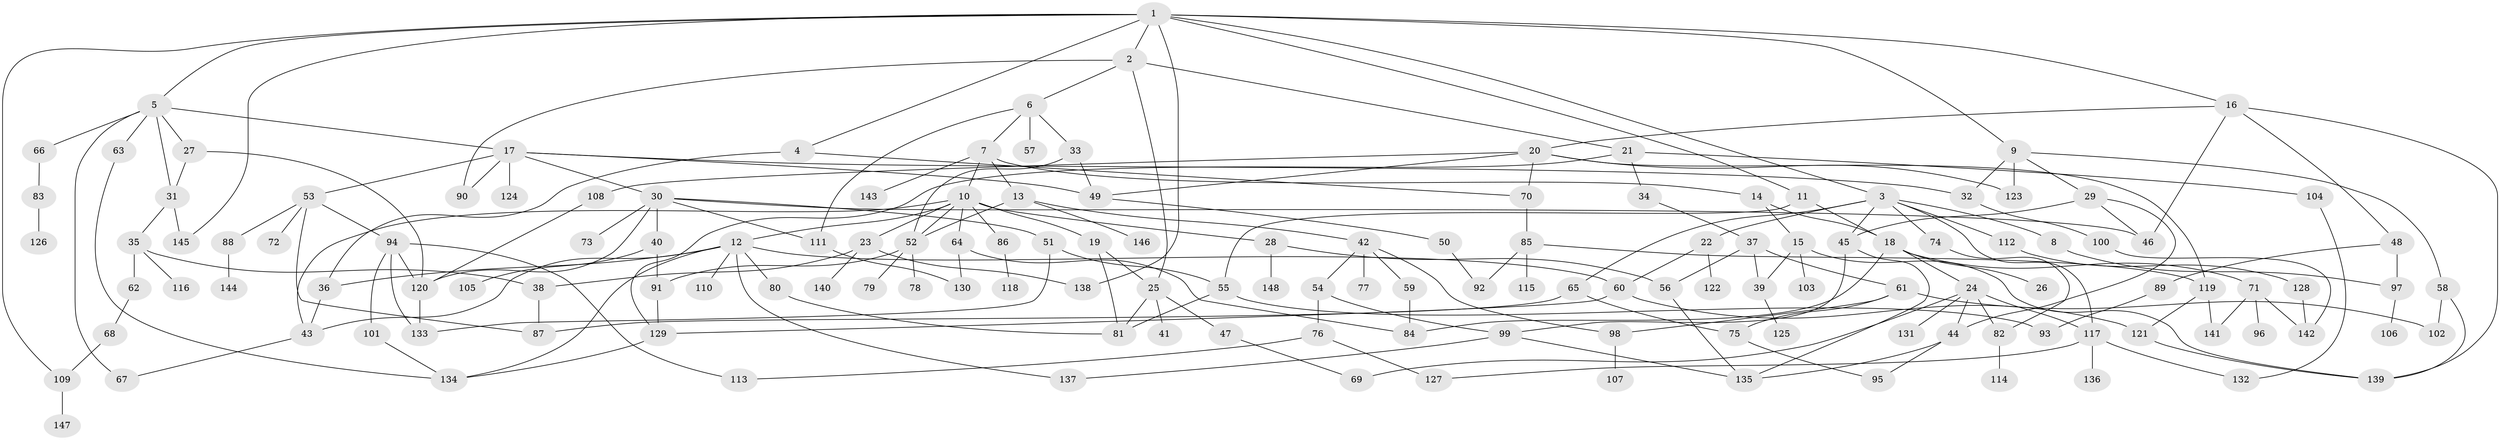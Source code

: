 // Generated by graph-tools (version 1.1) at 2025/34/03/09/25 02:34:29]
// undirected, 148 vertices, 220 edges
graph export_dot {
graph [start="1"]
  node [color=gray90,style=filled];
  1;
  2;
  3;
  4;
  5;
  6;
  7;
  8;
  9;
  10;
  11;
  12;
  13;
  14;
  15;
  16;
  17;
  18;
  19;
  20;
  21;
  22;
  23;
  24;
  25;
  26;
  27;
  28;
  29;
  30;
  31;
  32;
  33;
  34;
  35;
  36;
  37;
  38;
  39;
  40;
  41;
  42;
  43;
  44;
  45;
  46;
  47;
  48;
  49;
  50;
  51;
  52;
  53;
  54;
  55;
  56;
  57;
  58;
  59;
  60;
  61;
  62;
  63;
  64;
  65;
  66;
  67;
  68;
  69;
  70;
  71;
  72;
  73;
  74;
  75;
  76;
  77;
  78;
  79;
  80;
  81;
  82;
  83;
  84;
  85;
  86;
  87;
  88;
  89;
  90;
  91;
  92;
  93;
  94;
  95;
  96;
  97;
  98;
  99;
  100;
  101;
  102;
  103;
  104;
  105;
  106;
  107;
  108;
  109;
  110;
  111;
  112;
  113;
  114;
  115;
  116;
  117;
  118;
  119;
  120;
  121;
  122;
  123;
  124;
  125;
  126;
  127;
  128;
  129;
  130;
  131;
  132;
  133;
  134;
  135;
  136;
  137;
  138;
  139;
  140;
  141;
  142;
  143;
  144;
  145;
  146;
  147;
  148;
  1 -- 2;
  1 -- 3;
  1 -- 4;
  1 -- 5;
  1 -- 9;
  1 -- 11;
  1 -- 16;
  1 -- 138;
  1 -- 109;
  1 -- 145;
  2 -- 6;
  2 -- 21;
  2 -- 90;
  2 -- 25;
  3 -- 8;
  3 -- 22;
  3 -- 65;
  3 -- 74;
  3 -- 112;
  3 -- 117;
  3 -- 45;
  4 -- 36;
  4 -- 70;
  5 -- 17;
  5 -- 27;
  5 -- 31;
  5 -- 63;
  5 -- 66;
  5 -- 67;
  6 -- 7;
  6 -- 33;
  6 -- 57;
  6 -- 111;
  7 -- 10;
  7 -- 13;
  7 -- 14;
  7 -- 143;
  8 -- 97;
  9 -- 29;
  9 -- 58;
  9 -- 32;
  9 -- 123;
  10 -- 12;
  10 -- 19;
  10 -- 23;
  10 -- 28;
  10 -- 43;
  10 -- 64;
  10 -- 86;
  10 -- 52;
  11 -- 55;
  11 -- 18;
  12 -- 80;
  12 -- 110;
  12 -- 134;
  12 -- 137;
  12 -- 36;
  12 -- 43;
  12 -- 60;
  13 -- 42;
  13 -- 52;
  13 -- 146;
  14 -- 15;
  14 -- 18;
  15 -- 39;
  15 -- 103;
  15 -- 139;
  16 -- 20;
  16 -- 46;
  16 -- 48;
  16 -- 139;
  17 -- 30;
  17 -- 32;
  17 -- 53;
  17 -- 90;
  17 -- 124;
  17 -- 49;
  18 -- 24;
  18 -- 26;
  18 -- 71;
  18 -- 84;
  19 -- 25;
  19 -- 81;
  20 -- 70;
  20 -- 108;
  20 -- 123;
  20 -- 119;
  20 -- 49;
  21 -- 34;
  21 -- 104;
  21 -- 129;
  22 -- 60;
  22 -- 122;
  23 -- 140;
  23 -- 138;
  23 -- 38;
  24 -- 44;
  24 -- 82;
  24 -- 117;
  24 -- 131;
  24 -- 69;
  25 -- 41;
  25 -- 47;
  25 -- 81;
  27 -- 120;
  27 -- 31;
  28 -- 148;
  28 -- 56;
  29 -- 45;
  29 -- 44;
  29 -- 46;
  30 -- 40;
  30 -- 51;
  30 -- 73;
  30 -- 111;
  30 -- 120;
  30 -- 46;
  31 -- 35;
  31 -- 145;
  32 -- 100;
  33 -- 49;
  33 -- 52;
  34 -- 37;
  35 -- 38;
  35 -- 62;
  35 -- 116;
  36 -- 43;
  37 -- 56;
  37 -- 61;
  37 -- 39;
  38 -- 87;
  39 -- 125;
  40 -- 91;
  40 -- 105;
  42 -- 54;
  42 -- 59;
  42 -- 77;
  42 -- 98;
  43 -- 67;
  44 -- 135;
  44 -- 95;
  45 -- 99;
  45 -- 135;
  47 -- 69;
  48 -- 89;
  48 -- 97;
  49 -- 50;
  50 -- 92;
  51 -- 133;
  51 -- 55;
  52 -- 78;
  52 -- 79;
  52 -- 91;
  53 -- 72;
  53 -- 88;
  53 -- 94;
  53 -- 87;
  54 -- 76;
  54 -- 99;
  55 -- 81;
  55 -- 93;
  56 -- 135;
  58 -- 102;
  58 -- 139;
  59 -- 84;
  60 -- 121;
  60 -- 129;
  61 -- 102;
  61 -- 98;
  61 -- 75;
  62 -- 68;
  63 -- 134;
  64 -- 84;
  64 -- 130;
  65 -- 75;
  65 -- 87;
  66 -- 83;
  68 -- 109;
  70 -- 85;
  71 -- 96;
  71 -- 141;
  71 -- 142;
  74 -- 82;
  75 -- 95;
  76 -- 113;
  76 -- 127;
  80 -- 81;
  82 -- 114;
  83 -- 126;
  85 -- 115;
  85 -- 119;
  85 -- 92;
  86 -- 118;
  88 -- 144;
  89 -- 93;
  91 -- 129;
  94 -- 101;
  94 -- 113;
  94 -- 133;
  94 -- 120;
  97 -- 106;
  98 -- 107;
  99 -- 137;
  99 -- 135;
  100 -- 142;
  101 -- 134;
  104 -- 132;
  108 -- 120;
  109 -- 147;
  111 -- 130;
  112 -- 128;
  117 -- 127;
  117 -- 136;
  117 -- 132;
  119 -- 141;
  119 -- 121;
  120 -- 133;
  121 -- 139;
  128 -- 142;
  129 -- 134;
}
